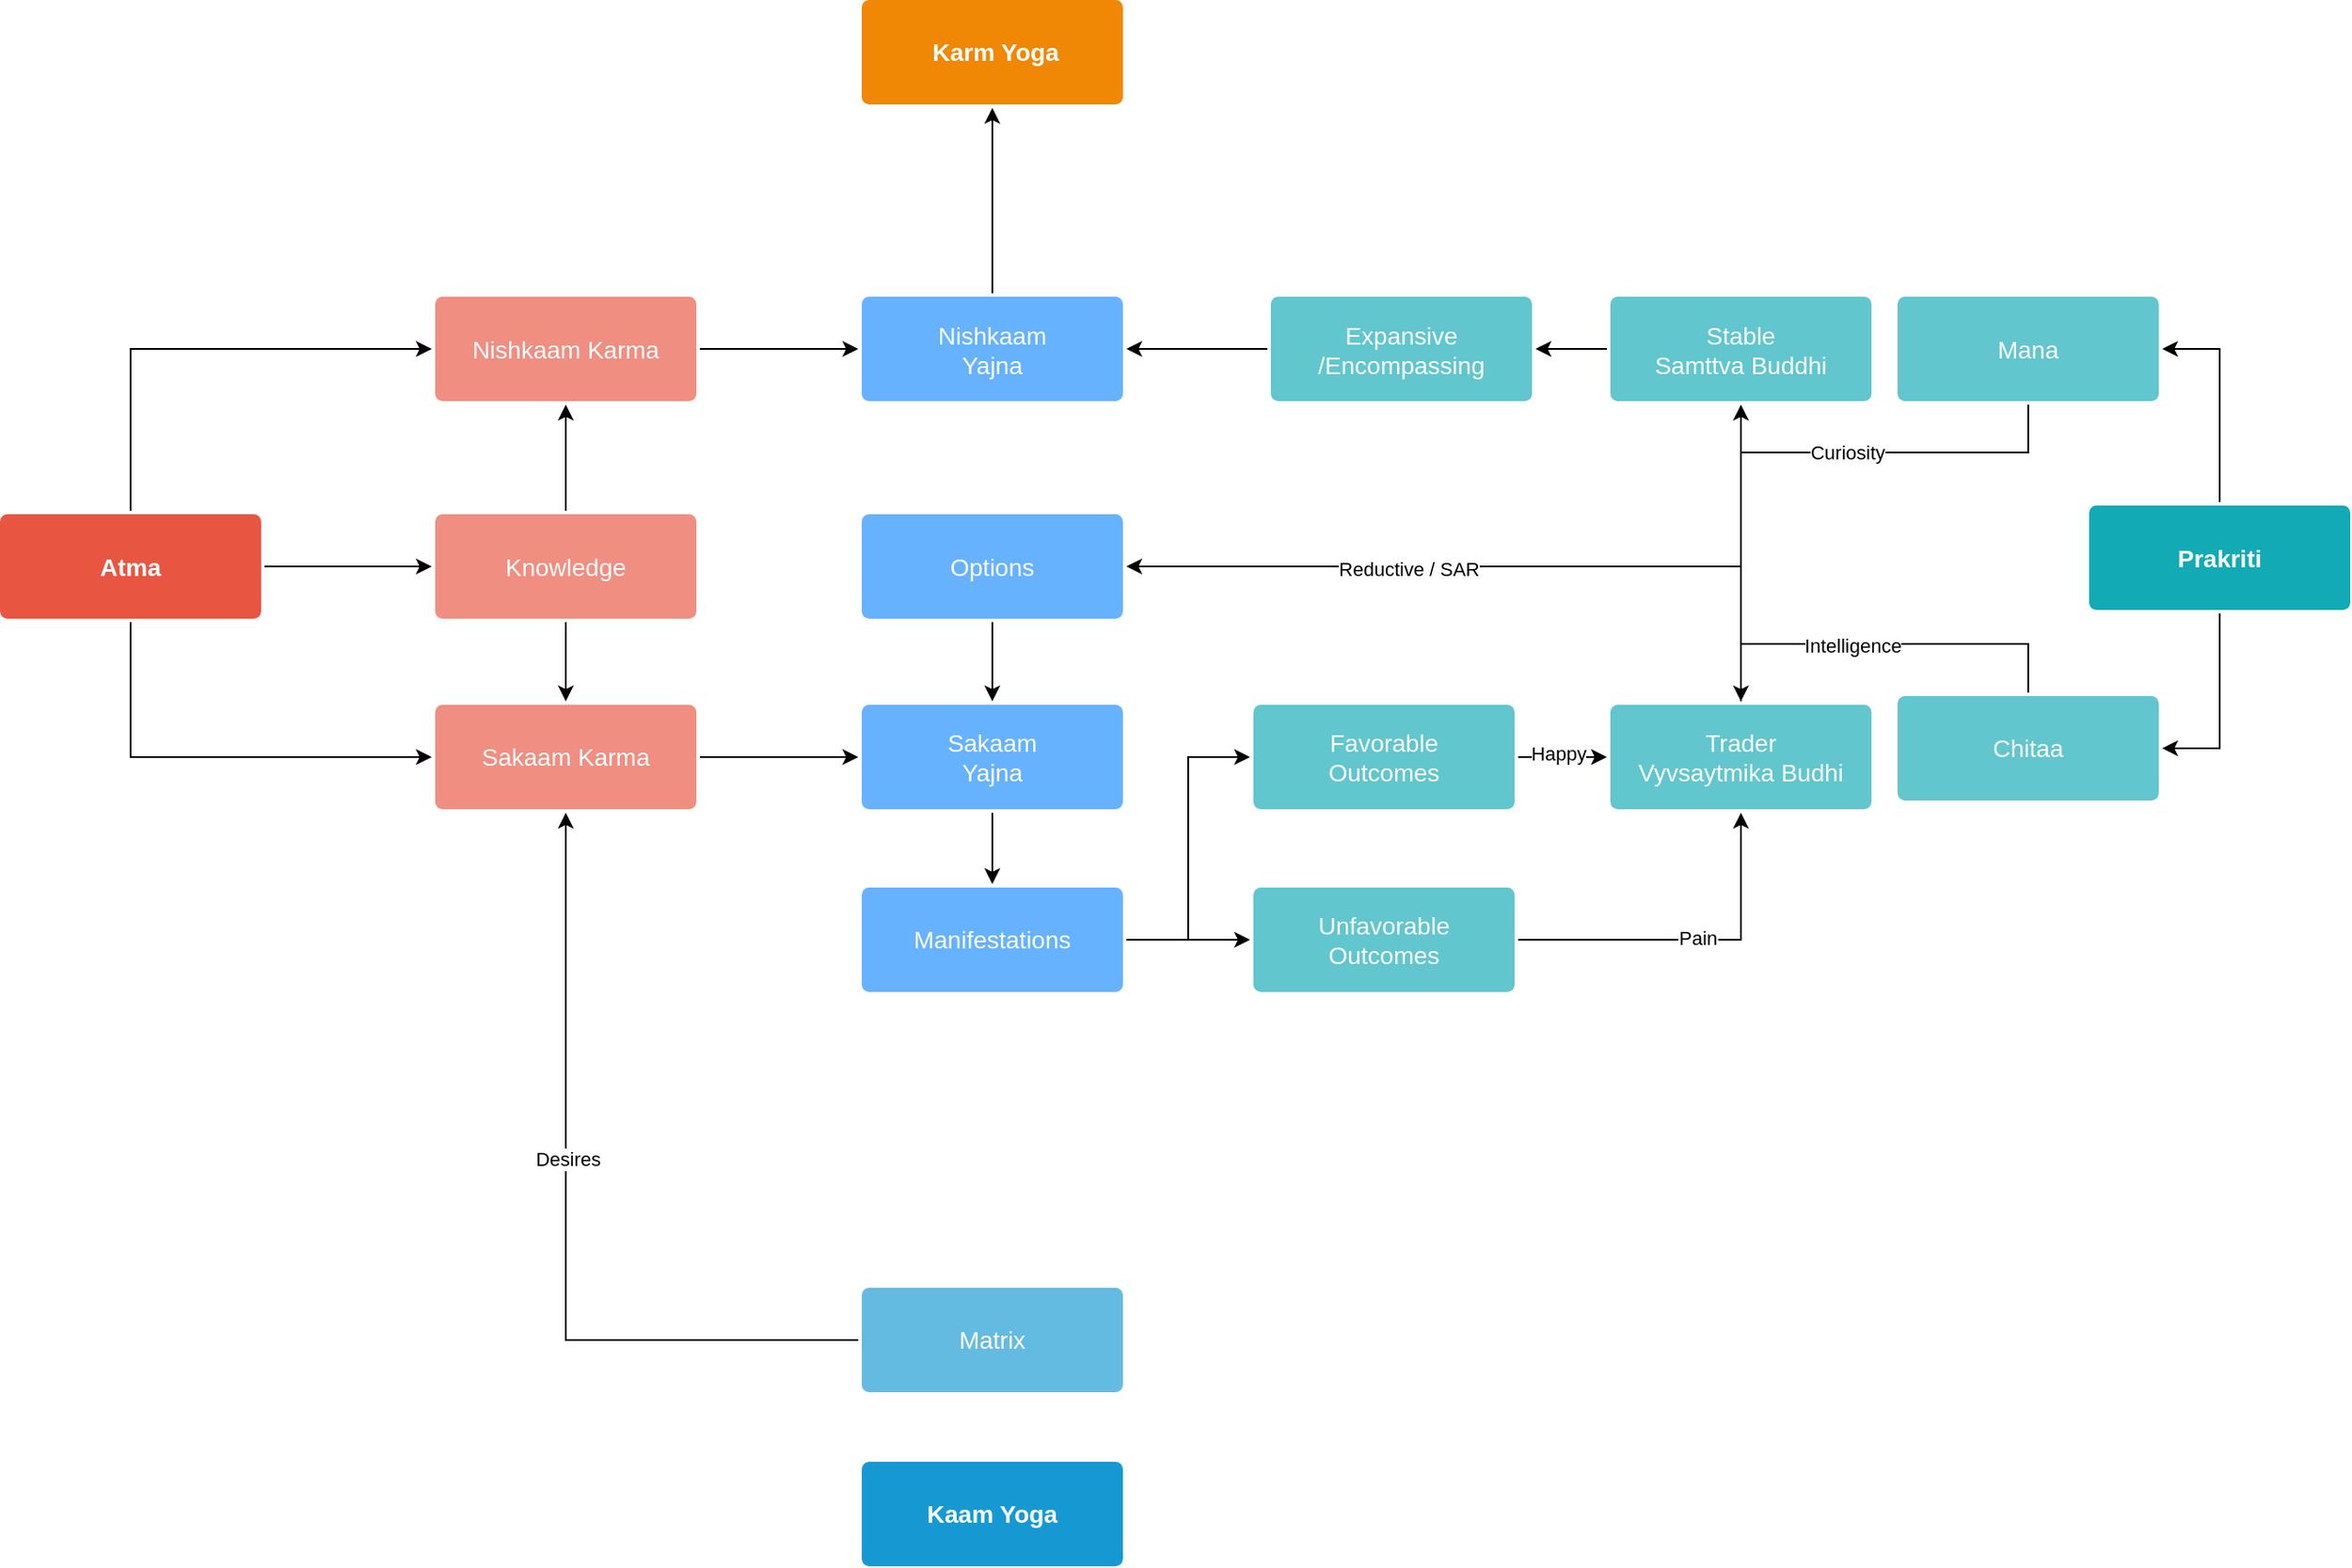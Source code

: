 <mxfile version="14.6.13" type="github">
  <diagram id="6a731a19-8d31-9384-78a2-239565b7b9f0" name="Page-1">
    <mxGraphModel dx="2559" dy="651" grid="1" gridSize="10" guides="1" tooltips="1" connect="1" arrows="1" fold="1" page="1" pageScale="1" pageWidth="1169" pageHeight="827" background="#ffffff" math="0" shadow="0">
      <root>
        <mxCell id="0" />
        <mxCell id="1" parent="0" />
        <mxCell id="R8b1aDfxQuAAKfUh75f4-1803" style="edgeStyle=orthogonalEdgeStyle;rounded=0;orthogonalLoop=1;jettySize=auto;html=1;exitX=0.5;exitY=0;exitDx=0;exitDy=0;entryX=0;entryY=0.5;entryDx=0;entryDy=0;" edge="1" parent="1" source="1753" target="1756">
          <mxGeometry relative="1" as="geometry">
            <Array as="points">
              <mxPoint x="75" y="291" />
            </Array>
          </mxGeometry>
        </mxCell>
        <mxCell id="R8b1aDfxQuAAKfUh75f4-1804" style="edgeStyle=orthogonalEdgeStyle;rounded=0;orthogonalLoop=1;jettySize=auto;html=1;exitX=1;exitY=0.5;exitDx=0;exitDy=0;entryX=0;entryY=0.5;entryDx=0;entryDy=0;" edge="1" parent="1" source="1753" target="1755">
          <mxGeometry relative="1" as="geometry" />
        </mxCell>
        <mxCell id="R8b1aDfxQuAAKfUh75f4-1809" style="edgeStyle=orthogonalEdgeStyle;rounded=0;orthogonalLoop=1;jettySize=auto;html=1;exitX=0.5;exitY=1;exitDx=0;exitDy=0;entryX=0;entryY=0.5;entryDx=0;entryDy=0;" edge="1" parent="1" source="1753" target="1754">
          <mxGeometry relative="1" as="geometry">
            <Array as="points">
              <mxPoint x="75" y="525" />
            </Array>
          </mxGeometry>
        </mxCell>
        <mxCell id="1753" value="Atma" style="rounded=1;whiteSpace=wrap;html=1;shadow=0;labelBackgroundColor=none;strokeColor=none;strokeWidth=3;fillColor=#e85642;fontFamily=Helvetica;fontSize=14;fontColor=#FFFFFF;align=center;spacing=5;fontStyle=1;arcSize=7;perimeterSpacing=2;" parent="1" vertex="1">
          <mxGeometry y="385.5" width="150" height="60" as="geometry" />
        </mxCell>
        <mxCell id="R8b1aDfxQuAAKfUh75f4-1800" style="edgeStyle=orthogonalEdgeStyle;rounded=0;orthogonalLoop=1;jettySize=auto;html=1;exitX=1;exitY=0.5;exitDx=0;exitDy=0;entryX=0;entryY=0.5;entryDx=0;entryDy=0;" edge="1" parent="1" source="1754" target="R8b1aDfxQuAAKfUh75f4-1799">
          <mxGeometry relative="1" as="geometry" />
        </mxCell>
        <mxCell id="1754" value="Sakaam Karma" style="rounded=1;whiteSpace=wrap;html=1;shadow=0;labelBackgroundColor=none;strokeColor=none;strokeWidth=3;fillColor=#f08e81;fontFamily=Helvetica;fontSize=14;fontColor=#FFFFFF;align=center;spacing=5;fontStyle=0;arcSize=7;perimeterSpacing=2;" parent="1" vertex="1">
          <mxGeometry x="250" y="495" width="150" height="60" as="geometry" />
        </mxCell>
        <mxCell id="R8b1aDfxQuAAKfUh75f4-1807" style="edgeStyle=orthogonalEdgeStyle;rounded=0;orthogonalLoop=1;jettySize=auto;html=1;exitX=0.5;exitY=1;exitDx=0;exitDy=0;entryX=0.5;entryY=0;entryDx=0;entryDy=0;" edge="1" parent="1" source="1755" target="1754">
          <mxGeometry relative="1" as="geometry" />
        </mxCell>
        <mxCell id="R8b1aDfxQuAAKfUh75f4-1808" style="edgeStyle=orthogonalEdgeStyle;rounded=0;orthogonalLoop=1;jettySize=auto;html=1;exitX=0.5;exitY=0;exitDx=0;exitDy=0;entryX=0.5;entryY=1;entryDx=0;entryDy=0;" edge="1" parent="1" source="1755" target="1756">
          <mxGeometry relative="1" as="geometry" />
        </mxCell>
        <mxCell id="1755" value="Knowledge" style="rounded=1;whiteSpace=wrap;html=1;shadow=0;labelBackgroundColor=none;strokeColor=none;strokeWidth=3;fillColor=#f08e81;fontFamily=Helvetica;fontSize=14;fontColor=#FFFFFF;align=center;spacing=5;fontStyle=0;arcSize=7;perimeterSpacing=2;" parent="1" vertex="1">
          <mxGeometry x="250" y="385.5" width="150" height="60" as="geometry" />
        </mxCell>
        <mxCell id="R8b1aDfxQuAAKfUh75f4-1794" style="edgeStyle=orthogonalEdgeStyle;rounded=0;orthogonalLoop=1;jettySize=auto;html=1;exitX=1;exitY=0.5;exitDx=0;exitDy=0;entryX=0;entryY=0.5;entryDx=0;entryDy=0;" edge="1" parent="1" source="1756" target="R8b1aDfxQuAAKfUh75f4-1793">
          <mxGeometry relative="1" as="geometry" />
        </mxCell>
        <mxCell id="1756" value="Nishkaam Karma" style="rounded=1;whiteSpace=wrap;html=1;shadow=0;labelBackgroundColor=none;strokeColor=none;strokeWidth=3;fillColor=#f08e81;fontFamily=Helvetica;fontSize=14;fontColor=#FFFFFF;align=center;spacing=5;fontStyle=0;arcSize=7;perimeterSpacing=2;" parent="1" vertex="1">
          <mxGeometry x="250" y="260.5" width="150" height="60" as="geometry" />
        </mxCell>
        <mxCell id="1760" value="Kaam Yoga" style="rounded=1;whiteSpace=wrap;html=1;shadow=0;labelBackgroundColor=none;strokeColor=none;strokeWidth=3;fillColor=#1699d3;fontFamily=Helvetica;fontSize=14;fontColor=#FFFFFF;align=center;spacing=5;fontStyle=1;arcSize=7;perimeterSpacing=2;" parent="1" vertex="1">
          <mxGeometry x="495" y="930" width="150" height="60" as="geometry" />
        </mxCell>
        <mxCell id="R8b1aDfxQuAAKfUh75f4-1834" style="edgeStyle=elbowEdgeStyle;rounded=0;orthogonalLoop=1;jettySize=auto;html=1;exitX=0;exitY=0.5;exitDx=0;exitDy=0;entryX=0.5;entryY=1;entryDx=0;entryDy=0;" edge="1" parent="1" source="1762" target="1754">
          <mxGeometry relative="1" as="geometry">
            <Array as="points">
              <mxPoint x="325" y="760" />
            </Array>
          </mxGeometry>
        </mxCell>
        <mxCell id="R8b1aDfxQuAAKfUh75f4-1835" value="Desires" style="edgeLabel;html=1;align=center;verticalAlign=middle;resizable=0;points=[];" vertex="1" connectable="0" parent="R8b1aDfxQuAAKfUh75f4-1834">
          <mxGeometry x="0.155" y="-1" relative="1" as="geometry">
            <mxPoint as="offset" />
          </mxGeometry>
        </mxCell>
        <mxCell id="1762" value="Matrix" style="rounded=1;whiteSpace=wrap;html=1;shadow=0;labelBackgroundColor=none;strokeColor=none;strokeWidth=3;fillColor=#64bbe2;fontFamily=Helvetica;fontSize=14;fontColor=#FFFFFF;align=center;spacing=5;arcSize=7;perimeterSpacing=2;" parent="1" vertex="1">
          <mxGeometry x="495" y="830" width="150" height="60" as="geometry" />
        </mxCell>
        <mxCell id="1764" value="&amp;nbsp;Karm Yoga" style="rounded=1;whiteSpace=wrap;html=1;shadow=0;labelBackgroundColor=none;strokeColor=none;strokeWidth=3;fillColor=#F08705;fontFamily=Helvetica;fontSize=14;fontColor=#FFFFFF;align=center;spacing=5;fontStyle=1;arcSize=7;perimeterSpacing=2;" parent="1" vertex="1">
          <mxGeometry x="495" y="90" width="150" height="60" as="geometry" />
        </mxCell>
        <mxCell id="R8b1aDfxQuAAKfUh75f4-1810" style="edgeStyle=orthogonalEdgeStyle;rounded=0;orthogonalLoop=1;jettySize=auto;html=1;exitX=0.5;exitY=0;exitDx=0;exitDy=0;entryX=1;entryY=0.5;entryDx=0;entryDy=0;" edge="1" parent="1" source="1771" target="1778">
          <mxGeometry relative="1" as="geometry">
            <Array as="points">
              <mxPoint x="1275" y="291" />
            </Array>
          </mxGeometry>
        </mxCell>
        <mxCell id="R8b1aDfxQuAAKfUh75f4-1811" style="edgeStyle=orthogonalEdgeStyle;rounded=0;orthogonalLoop=1;jettySize=auto;html=1;entryX=1;entryY=0.5;entryDx=0;entryDy=0;" edge="1" parent="1" source="1771" target="1772">
          <mxGeometry relative="1" as="geometry">
            <mxPoint x="1275" y="500" as="targetPoint" />
            <Array as="points">
              <mxPoint x="1275" y="520" />
            </Array>
          </mxGeometry>
        </mxCell>
        <mxCell id="1771" value="Prakriti" style="rounded=1;whiteSpace=wrap;html=1;shadow=0;labelBackgroundColor=none;strokeColor=none;strokeWidth=3;fillColor=#12aab5;fontFamily=Helvetica;fontSize=14;fontColor=#FFFFFF;align=center;spacing=5;fontStyle=1;arcSize=7;perimeterSpacing=2;" parent="1" vertex="1">
          <mxGeometry x="1200" y="380.5" width="150" height="60" as="geometry" />
        </mxCell>
        <mxCell id="R8b1aDfxQuAAKfUh75f4-1784" style="edgeStyle=orthogonalEdgeStyle;rounded=0;orthogonalLoop=1;jettySize=auto;html=1;exitX=0.5;exitY=0;exitDx=0;exitDy=0;entryX=0.5;entryY=1;entryDx=0;entryDy=0;" edge="1" parent="1" source="1772" target="R8b1aDfxQuAAKfUh75f4-1779">
          <mxGeometry relative="1" as="geometry">
            <Array as="points">
              <mxPoint x="1165" y="460" />
              <mxPoint x="1000" y="460" />
              <mxPoint x="1000" y="328" />
            </Array>
          </mxGeometry>
        </mxCell>
        <mxCell id="R8b1aDfxQuAAKfUh75f4-1813" value="Intelligence" style="edgeLabel;html=1;align=center;verticalAlign=middle;resizable=0;points=[];" vertex="1" connectable="0" parent="R8b1aDfxQuAAKfUh75f4-1784">
          <mxGeometry x="-0.219" y="1" relative="1" as="geometry">
            <mxPoint as="offset" />
          </mxGeometry>
        </mxCell>
        <mxCell id="1772" value="Chitaa" style="rounded=1;whiteSpace=wrap;html=1;shadow=0;labelBackgroundColor=none;strokeColor=none;strokeWidth=3;fillColor=#61c6ce;fontFamily=Helvetica;fontSize=14;fontColor=#FFFFFF;align=center;spacing=5;fontStyle=0;arcSize=7;perimeterSpacing=2;" parent="1" vertex="1">
          <mxGeometry x="1090" y="490" width="150" height="60" as="geometry" />
        </mxCell>
        <mxCell id="R8b1aDfxQuAAKfUh75f4-1786" value="" style="edgeStyle=orthogonalEdgeStyle;rounded=0;orthogonalLoop=1;jettySize=auto;html=1;entryX=0.5;entryY=0;entryDx=0;entryDy=0;exitX=0.5;exitY=1;exitDx=0;exitDy=0;" edge="1" parent="1" source="1778" target="R8b1aDfxQuAAKfUh75f4-1780">
          <mxGeometry relative="1" as="geometry">
            <mxPoint x="1075" y="380" as="targetPoint" />
            <Array as="points">
              <mxPoint x="1165" y="350" />
              <mxPoint x="1000" y="350" />
            </Array>
          </mxGeometry>
        </mxCell>
        <mxCell id="R8b1aDfxQuAAKfUh75f4-1812" value="Curiosity" style="edgeLabel;html=1;align=center;verticalAlign=middle;resizable=0;points=[];" vertex="1" connectable="0" parent="R8b1aDfxQuAAKfUh75f4-1786">
          <mxGeometry x="-0.21" relative="1" as="geometry">
            <mxPoint x="1" as="offset" />
          </mxGeometry>
        </mxCell>
        <mxCell id="1778" value="Mana" style="rounded=1;whiteSpace=wrap;html=1;shadow=0;labelBackgroundColor=none;strokeColor=none;strokeWidth=3;fillColor=#61c6ce;fontFamily=Helvetica;fontSize=14;fontColor=#FFFFFF;align=center;spacing=5;fontStyle=0;arcSize=7;perimeterSpacing=2;" parent="1" vertex="1">
          <mxGeometry x="1090" y="260.5" width="150" height="60" as="geometry" />
        </mxCell>
        <mxCell id="R8b1aDfxQuAAKfUh75f4-1791" style="edgeStyle=orthogonalEdgeStyle;rounded=0;orthogonalLoop=1;jettySize=auto;html=1;exitX=0;exitY=0.5;exitDx=0;exitDy=0;entryX=1;entryY=0.5;entryDx=0;entryDy=0;" edge="1" parent="1" source="R8b1aDfxQuAAKfUh75f4-1779" target="R8b1aDfxQuAAKfUh75f4-1789">
          <mxGeometry relative="1" as="geometry" />
        </mxCell>
        <mxCell id="R8b1aDfxQuAAKfUh75f4-1779" value="&lt;div&gt;Stable &lt;br&gt;&lt;/div&gt;&lt;div&gt;Samttva Buddhi&lt;br&gt;&lt;/div&gt;" style="rounded=1;whiteSpace=wrap;html=1;shadow=0;labelBackgroundColor=none;strokeColor=none;strokeWidth=3;fillColor=#61c6ce;fontFamily=Helvetica;fontSize=14;fontColor=#FFFFFF;align=center;spacing=5;fontStyle=0;arcSize=7;perimeterSpacing=2;" vertex="1" parent="1">
          <mxGeometry x="925" y="260.5" width="150" height="60" as="geometry" />
        </mxCell>
        <mxCell id="R8b1aDfxQuAAKfUh75f4-1814" style="edgeStyle=orthogonalEdgeStyle;rounded=0;orthogonalLoop=1;jettySize=auto;html=1;exitX=0.5;exitY=0;exitDx=0;exitDy=0;entryX=1;entryY=0.5;entryDx=0;entryDy=0;" edge="1" parent="1" source="R8b1aDfxQuAAKfUh75f4-1780" target="R8b1aDfxQuAAKfUh75f4-1797">
          <mxGeometry relative="1" as="geometry">
            <Array as="points">
              <mxPoint x="1000" y="416" />
            </Array>
          </mxGeometry>
        </mxCell>
        <mxCell id="R8b1aDfxQuAAKfUh75f4-1815" value="Reductive / SAR" style="edgeLabel;html=1;align=center;verticalAlign=middle;resizable=0;points=[];" vertex="1" connectable="0" parent="R8b1aDfxQuAAKfUh75f4-1814">
          <mxGeometry x="0.247" y="1" relative="1" as="geometry">
            <mxPoint as="offset" />
          </mxGeometry>
        </mxCell>
        <mxCell id="R8b1aDfxQuAAKfUh75f4-1780" value="&lt;div&gt;Trader &lt;br&gt;&lt;/div&gt;&lt;div&gt;Vyvsaytmika Budhi&lt;br&gt;&lt;/div&gt;" style="rounded=1;whiteSpace=wrap;html=1;shadow=0;labelBackgroundColor=none;strokeColor=none;strokeWidth=3;fillColor=#61c6ce;fontFamily=Helvetica;fontSize=14;fontColor=#FFFFFF;align=center;spacing=5;fontStyle=0;arcSize=7;perimeterSpacing=2;" vertex="1" parent="1">
          <mxGeometry x="925" y="495" width="150" height="60" as="geometry" />
        </mxCell>
        <mxCell id="R8b1aDfxQuAAKfUh75f4-1795" style="edgeStyle=orthogonalEdgeStyle;rounded=0;orthogonalLoop=1;jettySize=auto;html=1;exitX=0;exitY=0.5;exitDx=0;exitDy=0;" edge="1" parent="1" source="R8b1aDfxQuAAKfUh75f4-1789" target="R8b1aDfxQuAAKfUh75f4-1793">
          <mxGeometry relative="1" as="geometry" />
        </mxCell>
        <mxCell id="R8b1aDfxQuAAKfUh75f4-1789" value="Expansive /Encompassing" style="rounded=1;whiteSpace=wrap;html=1;shadow=0;labelBackgroundColor=none;strokeColor=none;strokeWidth=3;fillColor=#61c6ce;fontFamily=Helvetica;fontSize=14;fontColor=#FFFFFF;align=center;spacing=5;fontStyle=0;arcSize=7;perimeterSpacing=2;" vertex="1" parent="1">
          <mxGeometry x="730" y="260.5" width="150" height="60" as="geometry" />
        </mxCell>
        <mxCell id="R8b1aDfxQuAAKfUh75f4-1796" style="edgeStyle=orthogonalEdgeStyle;rounded=0;orthogonalLoop=1;jettySize=auto;html=1;exitX=0.5;exitY=0;exitDx=0;exitDy=0;entryX=0.5;entryY=1;entryDx=0;entryDy=0;" edge="1" parent="1" source="R8b1aDfxQuAAKfUh75f4-1793" target="1764">
          <mxGeometry relative="1" as="geometry" />
        </mxCell>
        <mxCell id="R8b1aDfxQuAAKfUh75f4-1793" value="&lt;div&gt;Nishkaam &lt;br&gt;&lt;/div&gt;&lt;div&gt;Yajna&lt;br&gt;&lt;/div&gt;" style="rounded=1;whiteSpace=wrap;html=1;shadow=0;labelBackgroundColor=none;strokeColor=none;strokeWidth=3;fillColor=#66B2FF;fontFamily=Helvetica;fontSize=14;fontColor=#FFFFFF;align=center;spacing=5;fontStyle=0;arcSize=7;perimeterSpacing=2;" vertex="1" parent="1">
          <mxGeometry x="495" y="260.5" width="150" height="60" as="geometry" />
        </mxCell>
        <mxCell id="R8b1aDfxQuAAKfUh75f4-1818" style="edgeStyle=orthogonalEdgeStyle;rounded=0;orthogonalLoop=1;jettySize=auto;html=1;exitX=0.5;exitY=1;exitDx=0;exitDy=0;" edge="1" parent="1" source="R8b1aDfxQuAAKfUh75f4-1797" target="R8b1aDfxQuAAKfUh75f4-1799">
          <mxGeometry relative="1" as="geometry" />
        </mxCell>
        <mxCell id="R8b1aDfxQuAAKfUh75f4-1797" value="Options" style="rounded=1;whiteSpace=wrap;html=1;shadow=0;labelBackgroundColor=none;strokeColor=none;strokeWidth=3;fillColor=#66B2FF;fontFamily=Helvetica;fontSize=14;fontColor=#FFFFFF;align=center;spacing=5;fontStyle=0;arcSize=7;perimeterSpacing=2;" vertex="1" parent="1">
          <mxGeometry x="495" y="385.5" width="150" height="60" as="geometry" />
        </mxCell>
        <mxCell id="R8b1aDfxQuAAKfUh75f4-1831" style="edgeStyle=elbowEdgeStyle;rounded=0;orthogonalLoop=1;jettySize=auto;html=1;exitX=0.5;exitY=1;exitDx=0;exitDy=0;entryX=0.5;entryY=0;entryDx=0;entryDy=0;" edge="1" parent="1" source="R8b1aDfxQuAAKfUh75f4-1799" target="R8b1aDfxQuAAKfUh75f4-1830">
          <mxGeometry relative="1" as="geometry" />
        </mxCell>
        <mxCell id="R8b1aDfxQuAAKfUh75f4-1799" value="&lt;div&gt;Sakaam &lt;br&gt;&lt;/div&gt;&lt;div&gt;Yajna&lt;/div&gt;" style="rounded=1;whiteSpace=wrap;html=1;shadow=0;labelBackgroundColor=none;strokeColor=none;strokeWidth=3;fillColor=#66B2FF;fontFamily=Helvetica;fontSize=14;fontColor=#FFFFFF;align=center;spacing=5;fontStyle=0;arcSize=7;perimeterSpacing=2;" vertex="1" parent="1">
          <mxGeometry x="495" y="495" width="150" height="60" as="geometry" />
        </mxCell>
        <mxCell id="R8b1aDfxQuAAKfUh75f4-1822" style="edgeStyle=elbowEdgeStyle;rounded=0;orthogonalLoop=1;jettySize=auto;html=1;exitX=1;exitY=0.5;exitDx=0;exitDy=0;entryX=0;entryY=0.5;entryDx=0;entryDy=0;" edge="1" parent="1" source="R8b1aDfxQuAAKfUh75f4-1801" target="R8b1aDfxQuAAKfUh75f4-1780">
          <mxGeometry relative="1" as="geometry" />
        </mxCell>
        <mxCell id="R8b1aDfxQuAAKfUh75f4-1829" value="Happy" style="edgeLabel;html=1;align=center;verticalAlign=middle;resizable=0;points=[];" vertex="1" connectable="0" parent="R8b1aDfxQuAAKfUh75f4-1822">
          <mxGeometry x="-0.091" y="2" relative="1" as="geometry">
            <mxPoint as="offset" />
          </mxGeometry>
        </mxCell>
        <mxCell id="R8b1aDfxQuAAKfUh75f4-1801" value="&lt;div&gt;Favorable&lt;/div&gt;&lt;div&gt;Outcomes&lt;br&gt;&lt;/div&gt;" style="rounded=1;whiteSpace=wrap;html=1;shadow=0;labelBackgroundColor=none;strokeColor=none;strokeWidth=3;fillColor=#61c6ce;fontFamily=Helvetica;fontSize=14;fontColor=#FFFFFF;align=center;spacing=5;fontStyle=0;arcSize=7;perimeterSpacing=2;" vertex="1" parent="1">
          <mxGeometry x="720" y="495" width="150" height="60" as="geometry" />
        </mxCell>
        <mxCell id="R8b1aDfxQuAAKfUh75f4-1823" style="edgeStyle=elbowEdgeStyle;rounded=0;orthogonalLoop=1;jettySize=auto;html=1;exitX=1;exitY=0.5;exitDx=0;exitDy=0;entryX=0.5;entryY=1;entryDx=0;entryDy=0;" edge="1" parent="1" source="R8b1aDfxQuAAKfUh75f4-1816" target="R8b1aDfxQuAAKfUh75f4-1780">
          <mxGeometry relative="1" as="geometry">
            <Array as="points">
              <mxPoint x="1000" y="630" />
            </Array>
          </mxGeometry>
        </mxCell>
        <mxCell id="R8b1aDfxQuAAKfUh75f4-1824" value="Pain" style="edgeLabel;html=1;align=center;verticalAlign=middle;resizable=0;points=[];" vertex="1" connectable="0" parent="R8b1aDfxQuAAKfUh75f4-1823">
          <mxGeometry x="0.025" y="1" relative="1" as="geometry">
            <mxPoint as="offset" />
          </mxGeometry>
        </mxCell>
        <mxCell id="R8b1aDfxQuAAKfUh75f4-1816" value="&lt;div&gt;Unfavorable&lt;/div&gt;&lt;div&gt;Outcomes&lt;br&gt;&lt;/div&gt;" style="rounded=1;whiteSpace=wrap;html=1;shadow=0;labelBackgroundColor=none;strokeColor=none;strokeWidth=3;fillColor=#61c6ce;fontFamily=Helvetica;fontSize=14;fontColor=#FFFFFF;align=center;spacing=5;fontStyle=0;arcSize=7;perimeterSpacing=2;" vertex="1" parent="1">
          <mxGeometry x="720" y="600" width="150" height="60" as="geometry" />
        </mxCell>
        <mxCell id="R8b1aDfxQuAAKfUh75f4-1832" style="edgeStyle=elbowEdgeStyle;rounded=0;orthogonalLoop=1;jettySize=auto;html=1;exitX=1;exitY=0.5;exitDx=0;exitDy=0;entryX=0;entryY=0.5;entryDx=0;entryDy=0;" edge="1" parent="1" source="R8b1aDfxQuAAKfUh75f4-1830" target="R8b1aDfxQuAAKfUh75f4-1801">
          <mxGeometry relative="1" as="geometry" />
        </mxCell>
        <mxCell id="R8b1aDfxQuAAKfUh75f4-1833" style="edgeStyle=elbowEdgeStyle;rounded=0;orthogonalLoop=1;jettySize=auto;html=1;exitX=1;exitY=0.5;exitDx=0;exitDy=0;entryX=0;entryY=0.5;entryDx=0;entryDy=0;" edge="1" parent="1" source="R8b1aDfxQuAAKfUh75f4-1830" target="R8b1aDfxQuAAKfUh75f4-1816">
          <mxGeometry relative="1" as="geometry" />
        </mxCell>
        <mxCell id="R8b1aDfxQuAAKfUh75f4-1830" value="Manifestations" style="rounded=1;whiteSpace=wrap;html=1;shadow=0;labelBackgroundColor=none;strokeColor=none;strokeWidth=3;fillColor=#66B2FF;fontFamily=Helvetica;fontSize=14;fontColor=#FFFFFF;align=center;spacing=5;fontStyle=0;arcSize=7;perimeterSpacing=2;" vertex="1" parent="1">
          <mxGeometry x="495" y="600" width="150" height="60" as="geometry" />
        </mxCell>
      </root>
    </mxGraphModel>
  </diagram>
</mxfile>
